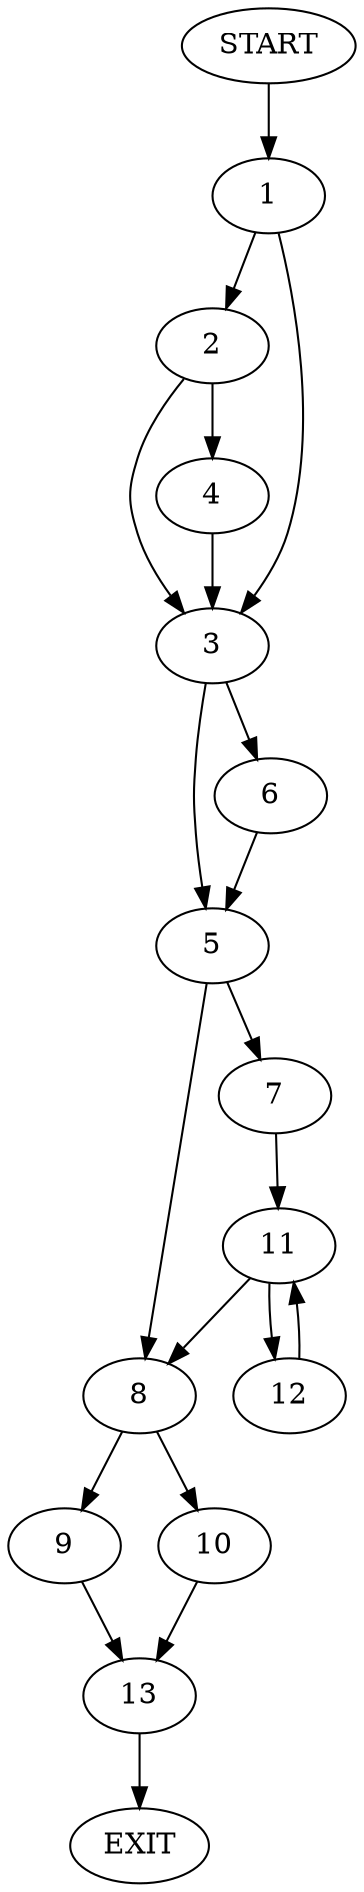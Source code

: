 digraph {
0 [label="START"]
14 [label="EXIT"]
0 -> 1
1 -> 2
1 -> 3
2 -> 4
2 -> 3
3 -> 5
3 -> 6
4 -> 3
6 -> 5
5 -> 7
5 -> 8
8 -> 9
8 -> 10
7 -> 11
11 -> 8
11 -> 12
12 -> 11
10 -> 13
9 -> 13
13 -> 14
}
